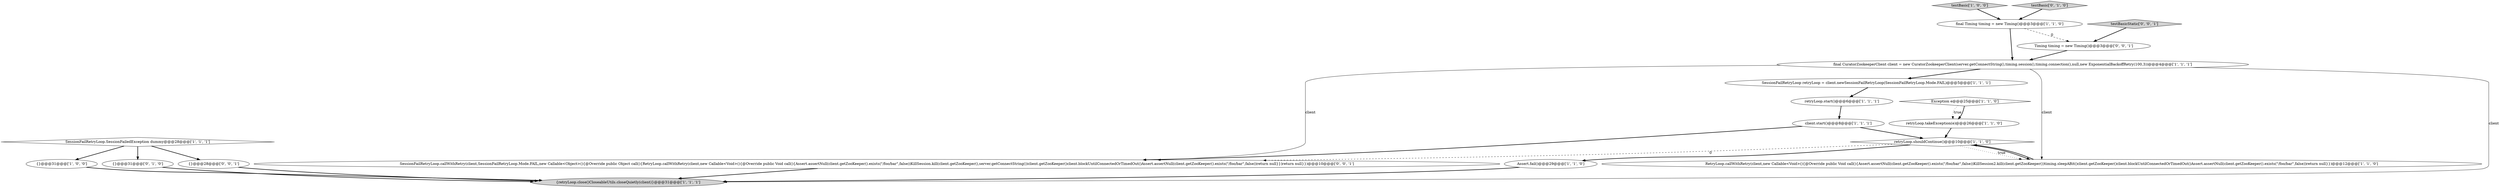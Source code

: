 digraph {
7 [style = filled, label = "client.start()@@@8@@@['1', '1', '1']", fillcolor = white, shape = ellipse image = "AAA0AAABBB1BBB"];
9 [style = filled, label = "Assert.fail()@@@29@@@['1', '1', '0']", fillcolor = white, shape = ellipse image = "AAA0AAABBB1BBB"];
15 [style = filled, label = "{}@@@31@@@['0', '1', '0']", fillcolor = white, shape = ellipse image = "AAA0AAABBB2BBB"];
1 [style = filled, label = "SessionFailRetryLoop retryLoop = client.newSessionFailRetryLoop(SessionFailRetryLoop.Mode.FAIL)@@@5@@@['1', '1', '1']", fillcolor = white, shape = ellipse image = "AAA0AAABBB1BBB"];
2 [style = filled, label = "testBasic['1', '0', '0']", fillcolor = lightgray, shape = diamond image = "AAA0AAABBB1BBB"];
0 [style = filled, label = "{}@@@31@@@['1', '0', '0']", fillcolor = white, shape = ellipse image = "AAA0AAABBB1BBB"];
6 [style = filled, label = "Exception e@@@25@@@['1', '1', '0']", fillcolor = white, shape = diamond image = "AAA0AAABBB1BBB"];
16 [style = filled, label = "SessionFailRetryLoop.callWithRetry(client,SessionFailRetryLoop.Mode.FAIL,new Callable<Object>(){@Override public Object call(){RetryLoop.callWithRetry(client,new Callable<Void>(){@Override public Void call(){Assert.assertNull(client.getZooKeeper().exists(\"/foo/bar\",false))KillSession.kill(client.getZooKeeper(),server.getConnectString())client.getZooKeeper()client.blockUntilConnectedOrTimedOut()Assert.assertNull(client.getZooKeeper().exists(\"/foo/bar\",false))return null}})return null}})@@@10@@@['0', '0', '1']", fillcolor = white, shape = ellipse image = "AAA0AAABBB3BBB"];
18 [style = filled, label = "{}@@@28@@@['0', '0', '1']", fillcolor = white, shape = ellipse image = "AAA0AAABBB3BBB"];
8 [style = filled, label = "retryLoop.takeException(e)@@@26@@@['1', '1', '0']", fillcolor = white, shape = ellipse image = "AAA0AAABBB1BBB"];
12 [style = filled, label = "SessionFailRetryLoop.SessionFailedException dummy@@@28@@@['1', '1', '1']", fillcolor = white, shape = diamond image = "AAA0AAABBB1BBB"];
13 [style = filled, label = "final Timing timing = new Timing()@@@3@@@['1', '1', '0']", fillcolor = white, shape = ellipse image = "AAA0AAABBB1BBB"];
14 [style = filled, label = "testBasic['0', '1', '0']", fillcolor = lightgray, shape = diamond image = "AAA0AAABBB2BBB"];
11 [style = filled, label = "retryLoop.shouldContinue()@@@10@@@['1', '1', '0']", fillcolor = white, shape = diamond image = "AAA0AAABBB1BBB"];
19 [style = filled, label = "Timing timing = new Timing()@@@3@@@['0', '0', '1']", fillcolor = white, shape = ellipse image = "AAA0AAABBB3BBB"];
5 [style = filled, label = "RetryLoop.callWithRetry(client,new Callable<Void>(){@Override public Void call(){Assert.assertNull(client.getZooKeeper().exists(\"/foo/bar\",false))KillSession2.kill(client.getZooKeeper())timing.sleepABit()client.getZooKeeper()client.blockUntilConnectedOrTimedOut()Assert.assertNull(client.getZooKeeper().exists(\"/foo/bar\",false))return null}})@@@12@@@['1', '1', '0']", fillcolor = white, shape = ellipse image = "AAA0AAABBB1BBB"];
10 [style = filled, label = "final CuratorZookeeperClient client = new CuratorZookeeperClient(server.getConnectString(),timing.session(),timing.connection(),null,new ExponentialBackoffRetry(100,3))@@@4@@@['1', '1', '1']", fillcolor = white, shape = ellipse image = "AAA0AAABBB1BBB"];
17 [style = filled, label = "testBasicStatic['0', '0', '1']", fillcolor = lightgray, shape = diamond image = "AAA0AAABBB3BBB"];
3 [style = filled, label = "{retryLoop.close()CloseableUtils.closeQuietly(client)}@@@31@@@['1', '1', '1']", fillcolor = lightgray, shape = ellipse image = "AAA0AAABBB1BBB"];
4 [style = filled, label = "retryLoop.start()@@@6@@@['1', '1', '1']", fillcolor = white, shape = ellipse image = "AAA0AAABBB1BBB"];
0->3 [style = bold, label=""];
13->10 [style = bold, label=""];
16->3 [style = bold, label=""];
18->3 [style = bold, label=""];
1->4 [style = bold, label=""];
7->11 [style = bold, label=""];
11->16 [style = dashed, label="0"];
12->15 [style = bold, label=""];
19->10 [style = bold, label=""];
11->5 [style = dotted, label="true"];
13->19 [style = dashed, label="0"];
11->9 [style = bold, label=""];
15->3 [style = bold, label=""];
12->0 [style = bold, label=""];
17->19 [style = bold, label=""];
4->7 [style = bold, label=""];
2->13 [style = bold, label=""];
11->5 [style = bold, label=""];
6->8 [style = dotted, label="true"];
10->5 [style = solid, label="client"];
7->16 [style = bold, label=""];
6->8 [style = bold, label=""];
12->18 [style = bold, label=""];
10->3 [style = solid, label="client"];
9->3 [style = bold, label=""];
5->11 [style = bold, label=""];
14->13 [style = bold, label=""];
10->1 [style = bold, label=""];
8->11 [style = bold, label=""];
10->16 [style = solid, label="client"];
}
